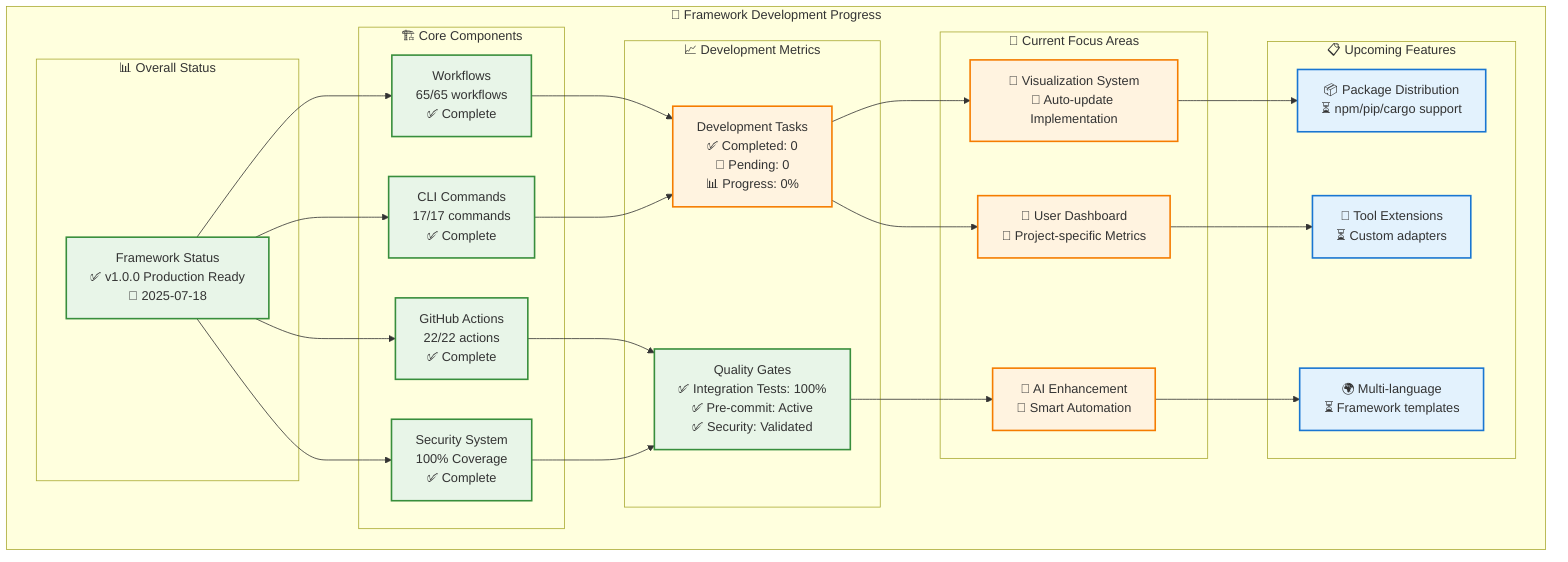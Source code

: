 graph TB
    subgraph "🚀 Framework Development Progress"
        subgraph "📊 Overall Status"
            STATUS["Framework Status<br/>✅ v1.0.0 Production Ready<br/>📅 2025-07-18"]
        end
        
        subgraph "🏗️ Core Components"
            WORKFLOWS["Workflows<br/>65/65 workflows<br/>✅ Complete"]
            COMMANDS["CLI Commands<br/>17/17 commands<br/>✅ Complete"]
            ACTIONS["GitHub Actions<br/>22/22 actions<br/>✅ Complete"]
            SECURITY["Security System<br/>100% Coverage<br/>✅ Complete"]
        end
        
        subgraph "📈 Development Metrics"
            TASKS["Development Tasks<br/>✅ Completed: 0<br/>🔄 Pending: 0<br/>📊 Progress: 0%"]
            QUALITY["Quality Gates<br/>✅ Integration Tests: 100%<br/>✅ Pre-commit: Active<br/>✅ Security: Validated"]
        end
        
        subgraph "🎯 Current Focus Areas"
            FOCUS1["🎨 Visualization System<br/>🔄 Auto-update Implementation"]
            FOCUS2["👥 User Dashboard<br/>🔄 Project-specific Metrics"]
            FOCUS3["🤖 AI Enhancement<br/>🔄 Smart Automation"]
        end
        
        subgraph "📋 Upcoming Features"
            FUTURE1["📦 Package Distribution<br/>⏳ npm/pip/cargo support"]
            FUTURE2["🔧 Tool Extensions<br/>⏳ Custom adapters"]
            FUTURE3["🌍 Multi-language<br/>⏳ Framework templates"]
        end
    end
    
    %% Connections
    STATUS --> WORKFLOWS
    STATUS --> COMMANDS
    STATUS --> ACTIONS
    STATUS --> SECURITY
    
    WORKFLOWS --> TASKS
    COMMANDS --> TASKS
    ACTIONS --> QUALITY
    SECURITY --> QUALITY
    
    TASKS --> FOCUS1
    TASKS --> FOCUS2
    QUALITY --> FOCUS3
    
    FOCUS1 --> FUTURE1
    FOCUS2 --> FUTURE2
    FOCUS3 --> FUTURE3
    
    %% Styling
    classDef completedStyle fill:#e8f5e8,stroke:#388e3c,stroke-width:2px
    classDef inProgressStyle fill:#fff3e0,stroke:#f57c00,stroke-width:2px
    classDef pendingStyle fill:#e3f2fd,stroke:#1976d2,stroke-width:2px
    classDef focusStyle fill:#fce4ec,stroke:#c2185b,stroke-width:2px
    
    class STATUS,WORKFLOWS,COMMANDS,ACTIONS,SECURITY,QUALITY completedStyle
    class TASKS,FOCUS1,FOCUS2,FOCUS3 inProgressStyle
    class FUTURE1,FUTURE2,FUTURE3 pendingStyle